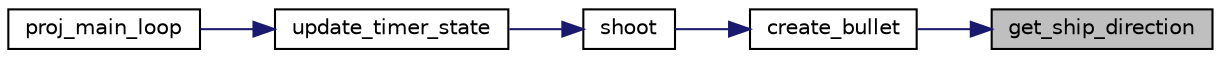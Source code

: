 digraph "get_ship_direction"
{
 // LATEX_PDF_SIZE
  edge [fontname="Helvetica",fontsize="10",labelfontname="Helvetica",labelfontsize="10"];
  node [fontname="Helvetica",fontsize="10",shape=record];
  rankdir="RL";
  Node1 [label="get_ship_direction",height=0.2,width=0.4,color="black", fillcolor="grey75", style="filled", fontcolor="black",tooltip="Gets the direction of the space ship."];
  Node1 -> Node2 [dir="back",color="midnightblue",fontsize="10",style="solid",fontname="Helvetica"];
  Node2 [label="create_bullet",height=0.2,width=0.4,color="black", fillcolor="white", style="filled",URL="$group__bullet.html#ga806447d2b81c280b6fd2cf1399b13161",tooltip="Creates a bullet."];
  Node2 -> Node3 [dir="back",color="midnightblue",fontsize="10",style="solid",fontname="Helvetica"];
  Node3 [label="shoot",height=0.2,width=0.4,color="black", fillcolor="white", style="filled",URL="$group__bullet.html#ga11e11a24b8eea7952c31294bbfd74435",tooltip="Shoots a bullet, creating it and adding it to the array of bullets."];
  Node3 -> Node4 [dir="back",color="midnightblue",fontsize="10",style="solid",fontname="Helvetica"];
  Node4 [label="update_timer_state",height=0.2,width=0.4,color="black", fillcolor="white", style="filled",URL="$game_8c.html#a2e7983abedd3fae94a24b4775a97210f",tooltip="Actions to perform whenever a timer interrupt occurs."];
  Node4 -> Node5 [dir="back",color="midnightblue",fontsize="10",style="solid",fontname="Helvetica"];
  Node5 [label="proj_main_loop",height=0.2,width=0.4,color="black", fillcolor="white", style="filled",URL="$main_8c.html#a2a16f651eccbd248e1ad3b3b924b143b",tooltip=" "];
}
